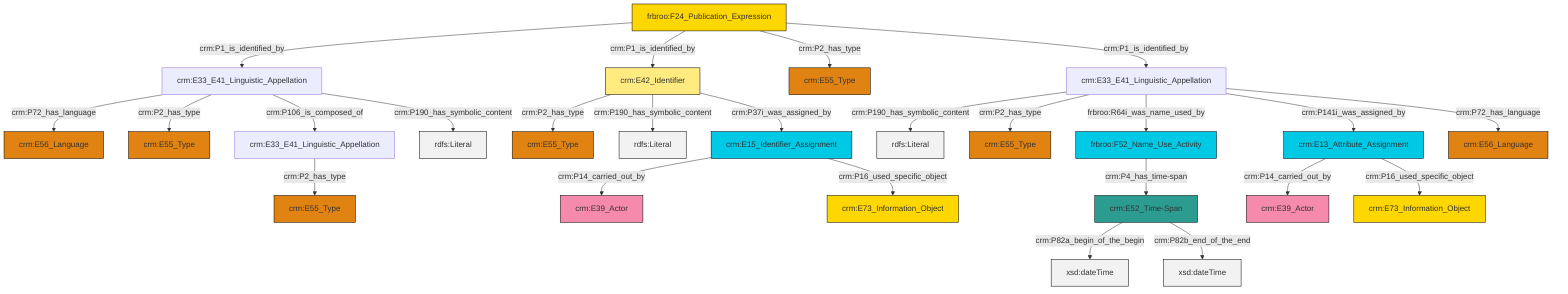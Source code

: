 graph TD
classDef Literal fill:#f2f2f2,stroke:#000000;
classDef CRM_Entity fill:#FFFFFF,stroke:#000000;
classDef Temporal_Entity fill:#00C9E6, stroke:#000000;
classDef Type fill:#E18312, stroke:#000000;
classDef Time-Span fill:#2C9C91, stroke:#000000;
classDef Appellation fill:#FFEB7F, stroke:#000000;
classDef Place fill:#008836, stroke:#000000;
classDef Persistent_Item fill:#B266B2, stroke:#000000;
classDef Conceptual_Object fill:#FFD700, stroke:#000000;
classDef Physical_Thing fill:#D2B48C, stroke:#000000;
classDef Actor fill:#f58aad, stroke:#000000;
classDef PC_Classes fill:#4ce600, stroke:#000000;
classDef Multi fill:#cccccc,stroke:#000000;

2["crm:E33_E41_Linguistic_Appellation"]:::Default -->|crm:P190_has_symbolic_content| 14[rdfs:Literal]:::Literal
15["crm:E52_Time-Span"]:::Time-Span -->|crm:P82a_begin_of_the_begin| 16[xsd:dateTime]:::Literal
20["crm:E33_E41_Linguistic_Appellation"]:::Default -->|crm:P72_has_language| 21["crm:E56_Language"]:::Type
24["frbroo:F24_Publication_Expression"]:::Conceptual_Object -->|crm:P1_is_identified_by| 20["crm:E33_E41_Linguistic_Appellation"]:::Default
2["crm:E33_E41_Linguistic_Appellation"]:::Default -->|crm:P2_has_type| 27["crm:E55_Type"]:::Type
20["crm:E33_E41_Linguistic_Appellation"]:::Default -->|crm:P2_has_type| 12["crm:E55_Type"]:::Type
24["frbroo:F24_Publication_Expression"]:::Conceptual_Object -->|crm:P1_is_identified_by| 22["crm:E42_Identifier"]:::Appellation
29["crm:E15_Identifier_Assignment"]:::Temporal_Entity -->|crm:P14_carried_out_by| 18["crm:E39_Actor"]:::Actor
30["crm:E13_Attribute_Assignment"]:::Temporal_Entity -->|crm:P14_carried_out_by| 0["crm:E39_Actor"]:::Actor
4["crm:E33_E41_Linguistic_Appellation"]:::Default -->|crm:P2_has_type| 31["crm:E55_Type"]:::Type
2["crm:E33_E41_Linguistic_Appellation"]:::Default -->|frbroo:R64i_was_name_used_by| 10["frbroo:F52_Name_Use_Activity"]:::Temporal_Entity
22["crm:E42_Identifier"]:::Appellation -->|crm:P2_has_type| 32["crm:E55_Type"]:::Type
29["crm:E15_Identifier_Assignment"]:::Temporal_Entity -->|crm:P16_used_specific_object| 8["crm:E73_Information_Object"]:::Conceptual_Object
30["crm:E13_Attribute_Assignment"]:::Temporal_Entity -->|crm:P16_used_specific_object| 25["crm:E73_Information_Object"]:::Conceptual_Object
2["crm:E33_E41_Linguistic_Appellation"]:::Default -->|crm:P141i_was_assigned_by| 30["crm:E13_Attribute_Assignment"]:::Temporal_Entity
20["crm:E33_E41_Linguistic_Appellation"]:::Default -->|crm:P106_is_composed_of| 4["crm:E33_E41_Linguistic_Appellation"]:::Default
22["crm:E42_Identifier"]:::Appellation -->|crm:P190_has_symbolic_content| 39[rdfs:Literal]:::Literal
22["crm:E42_Identifier"]:::Appellation -->|crm:P37i_was_assigned_by| 29["crm:E15_Identifier_Assignment"]:::Temporal_Entity
20["crm:E33_E41_Linguistic_Appellation"]:::Default -->|crm:P190_has_symbolic_content| 41[rdfs:Literal]:::Literal
2["crm:E33_E41_Linguistic_Appellation"]:::Default -->|crm:P72_has_language| 42["crm:E56_Language"]:::Type
10["frbroo:F52_Name_Use_Activity"]:::Temporal_Entity -->|crm:P4_has_time-span| 15["crm:E52_Time-Span"]:::Time-Span
15["crm:E52_Time-Span"]:::Time-Span -->|crm:P82b_end_of_the_end| 43[xsd:dateTime]:::Literal
24["frbroo:F24_Publication_Expression"]:::Conceptual_Object -->|crm:P2_has_type| 6["crm:E55_Type"]:::Type
24["frbroo:F24_Publication_Expression"]:::Conceptual_Object -->|crm:P1_is_identified_by| 2["crm:E33_E41_Linguistic_Appellation"]:::Default
